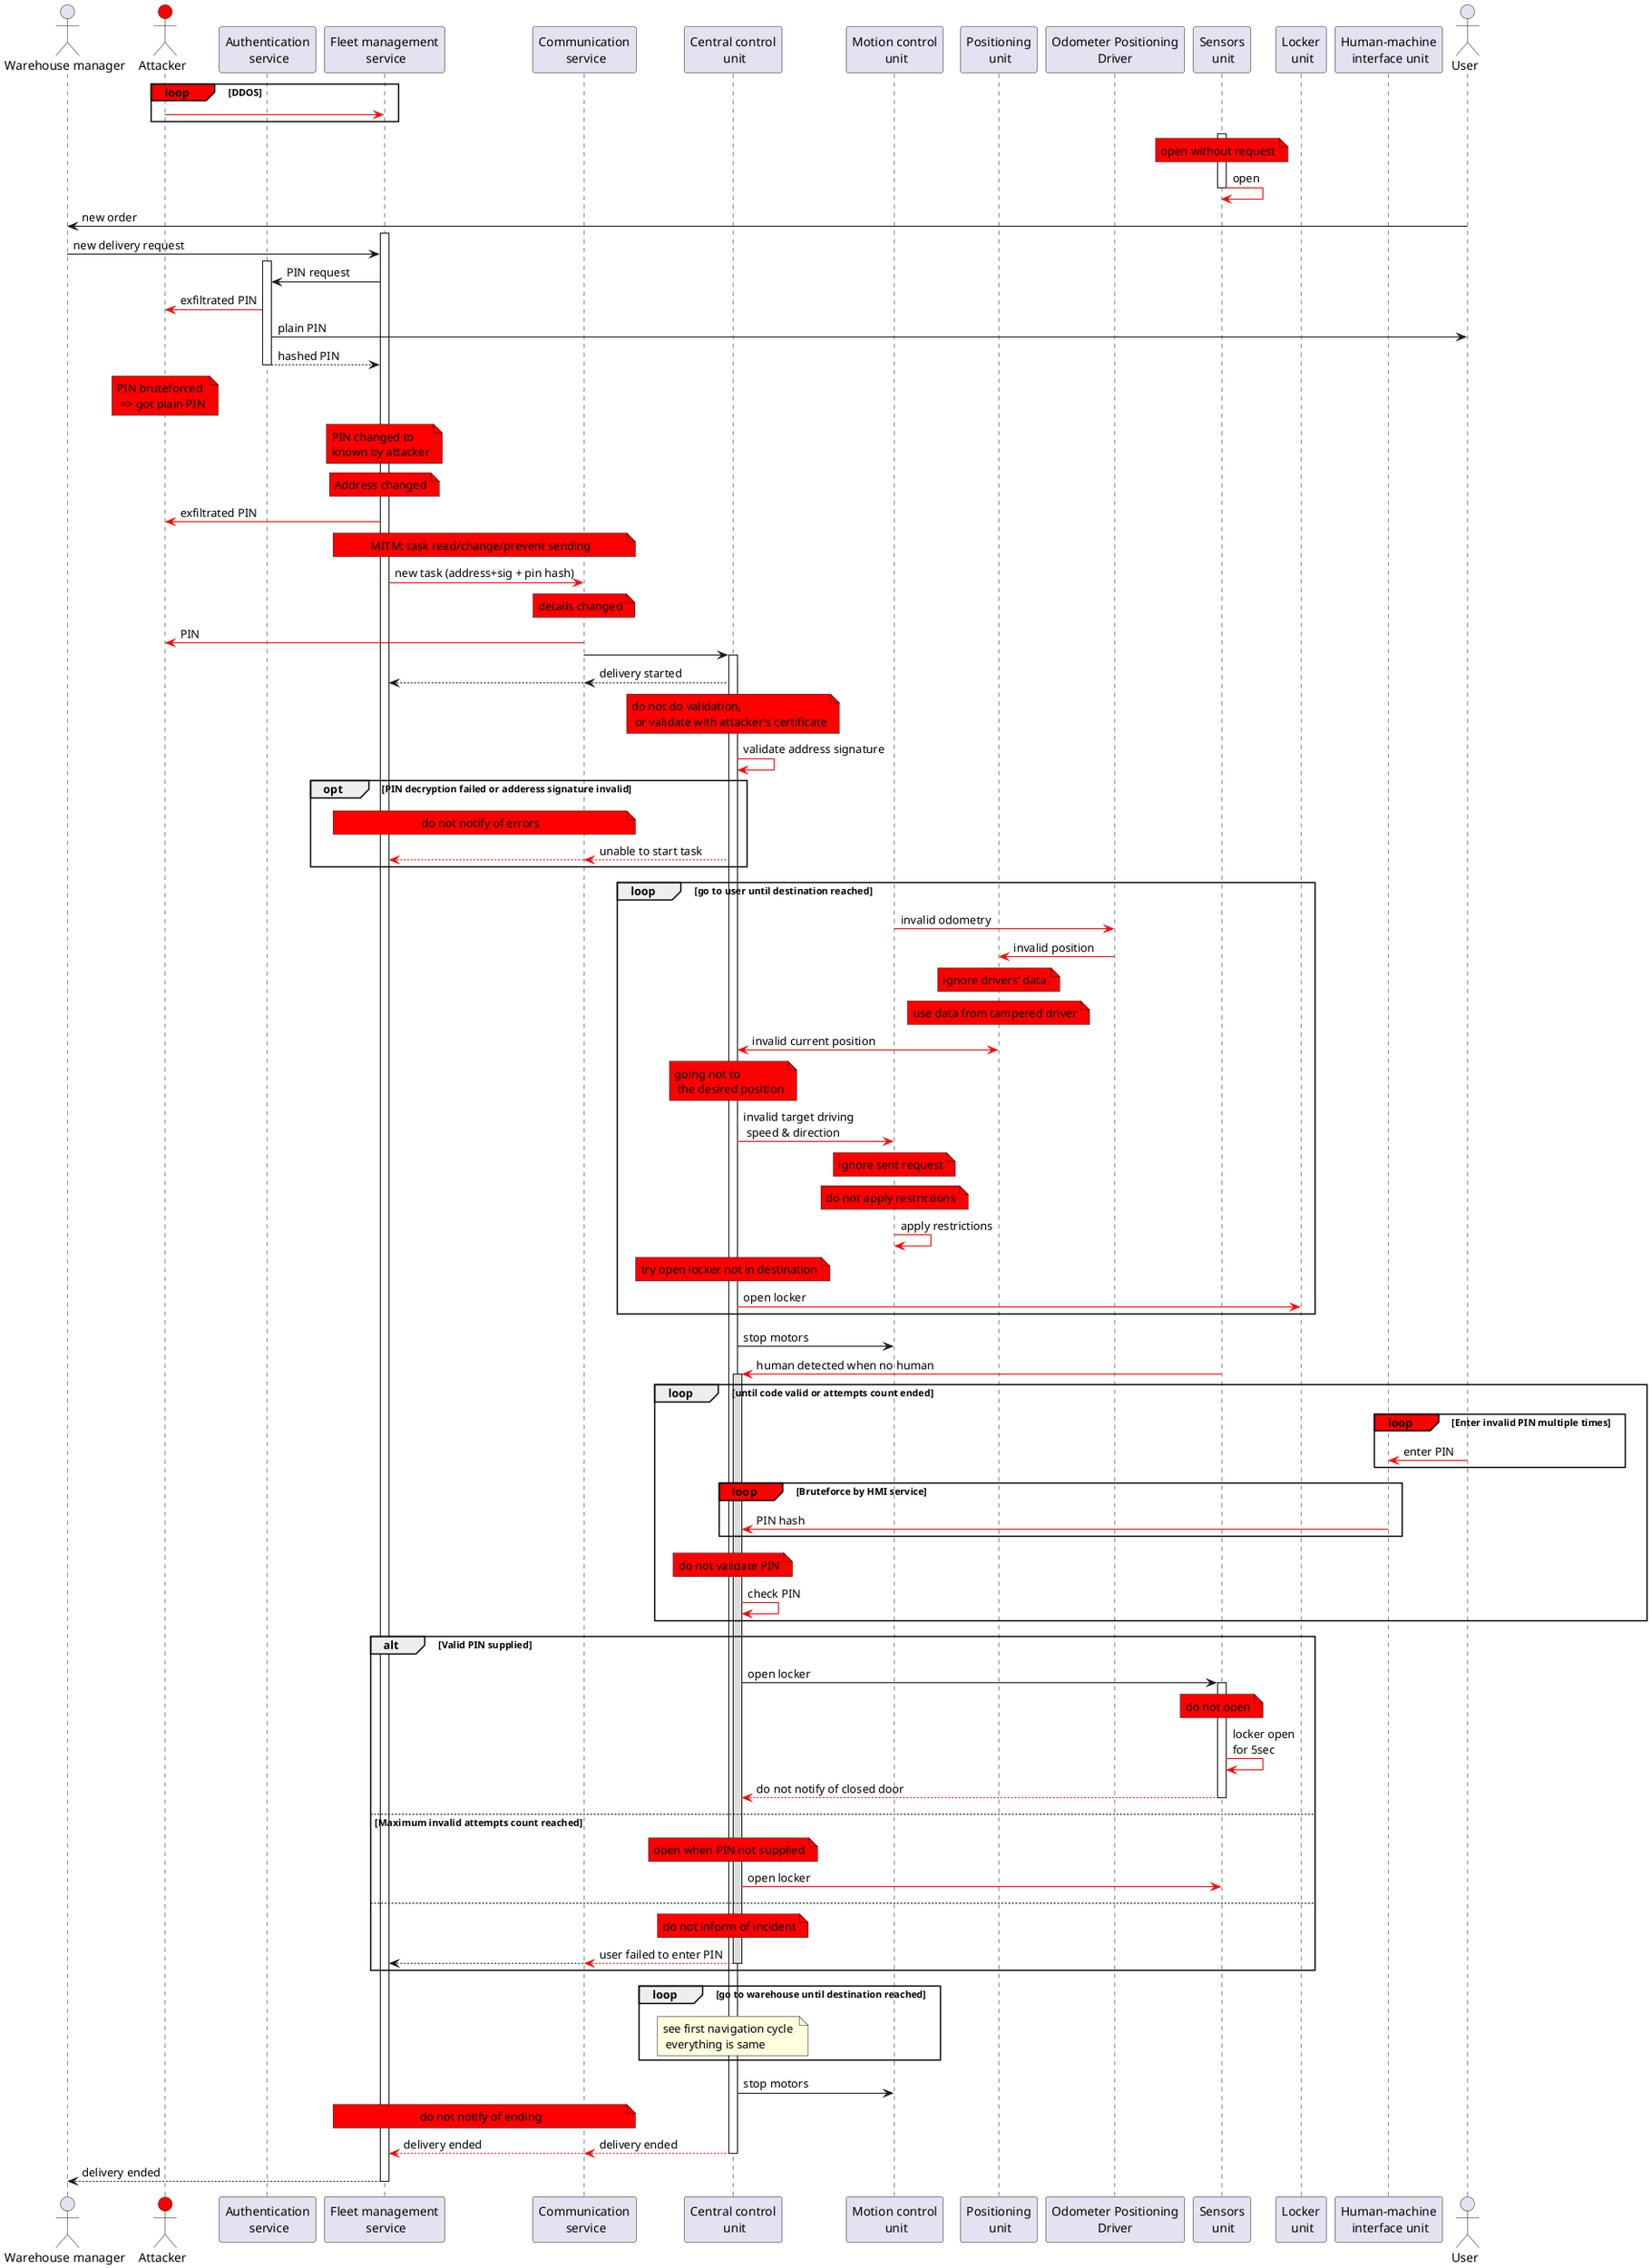 @startuml
!pragma teoz true
'autonumber

actor "Warehouse manager" as WH
actor "Attacker" as Att #red
participant "Authentication\n service" as AS
participant "Fleet management\n service" as FMS
participant "Communication\n service" as CS
participant "Central control\n unit" as CCU
participant "Motion control\n unit" as MCU
participant "Positioning\n unit" as PU
participant "Odometer Positioning\nDriver" as OPD
participant "Sensors\n unit" as SU
participant "Locker\n unit" as LU
participant "Human-machine\n interface unit" as HMI
actor "User" as User

loop#red DDOS
Att     -[#red]> FMS
end loop

activate SU
note over SU #red: open without request
SU -[#red]> SU: open
deactivate SU

User    -> WH:      new order
activate FMS
WH      -> FMS:     new delivery request
activate AS
FMS     -> AS:      PIN request
AS      -[#red]> Att:     exfiltrated PIN
AS      -> User:    plain PIN
AS     --> FMS:     hashed PIN
deactivate AS

note over Att #red: PIN bruteforced \n => got plain PIN
note over FMS #red: PIN changed to \nknown by attacker
note over FMS #red: Address changed
FMS      -[#red]> Att:     exfiltrated PIN


note over FMS, CS #red: MITM: task read/change/prevent sending
FMS     -[#red]> CS:      new task (address+sig + pin hash)
note over CS #red: details changed
CS      -[#red]> Att:     PIN
CS     -> CCU

activate CCU

CCU    --> CS:      delivery started
&CS    --> FMS:

note over CCU #red: do not do validation,\n or validate with attacker's certificate
CCU     -[#red]> CCU:     validate address signature

opt PIN decryption failed or adderess signature invalid
note over FMS, CS #red: do not notify of errors
CCU    --[#red]> CS:      unable to start task
&CS    --[#red]> FMS
end opt

loop go to user until destination reached

MCU     -[#red]> OPD:      invalid odometry
OPD     -[#red]> PU:       invalid position
note over PU #red: ignore drivers' data
note over PU #red: use data from tampered driver
PU      <-[#red]> CCU:     invalid current position
note over CCU #red: going not to\n the desired position
CCU     -[#red]> MCU:      invalid target driving\n speed & direction
note over MCU #red: ignore sent request
note over MCU #red: do not apply restrictions
MCU     -[#red]> MCU:       apply restrictions

note over CCU #red: try open locker not in destination
CCU     -[#red]> LU:      open locker
end


CCU     -> MCU:     stop motors

SU      -[#red]> CCU:     human detected when no human
activate CCU #DDDDDD


loop until code valid or attempts count ended
loop#red Enter invalid PIN multiple times
User    -[#red]> HMI:     enter PIN
end

loop#red Bruteforce by HMI service
HMI     -[#red]> CCU:     PIN hash
end

note over CCU #red: do not validate PIN
CCU     -[#red]> CCU:     check PIN
end

alt Valid PIN supplied

CCU     -> SU:      open locker
activate SU
note over SU #red: do not open
SU      -[#red]> SU:      locker open\nfor 5sec
SU     -[#red]-> CCU:     do not notify of closed door
deactivate SU

else Maximum invalid attempts count reached

note over CCU #red: open when PIN not supplied
CCU  -[#red]> SU: open locker

else

note over CCU #red: do not inform of incident
CCU    -[#red]-> CS:      user failed to enter PIN
&CS    --> FMS

deactivate CCU
end

loop go to warehouse until destination reached
note over CCU: see first navigation cycle \n everything is same
end

CCU     -> MCU:     stop motors


note over FMS, CS #red: do not notify of ending

CCU     --[#red]> CS:     delivery ended

deactivate CCU

&CS     --[#red]> FMS:    delivery ended
FMS    --> WH:     delivery ended

deactivate FMS


@enduml